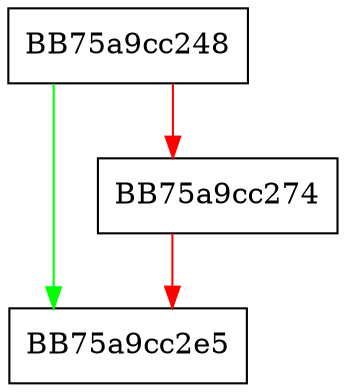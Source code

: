 digraph search_dll_info {
  node [shape="box"];
  graph [splines=ortho];
  BB75a9cc248 -> BB75a9cc2e5 [color="green"];
  BB75a9cc248 -> BB75a9cc274 [color="red"];
  BB75a9cc274 -> BB75a9cc2e5 [color="red"];
}